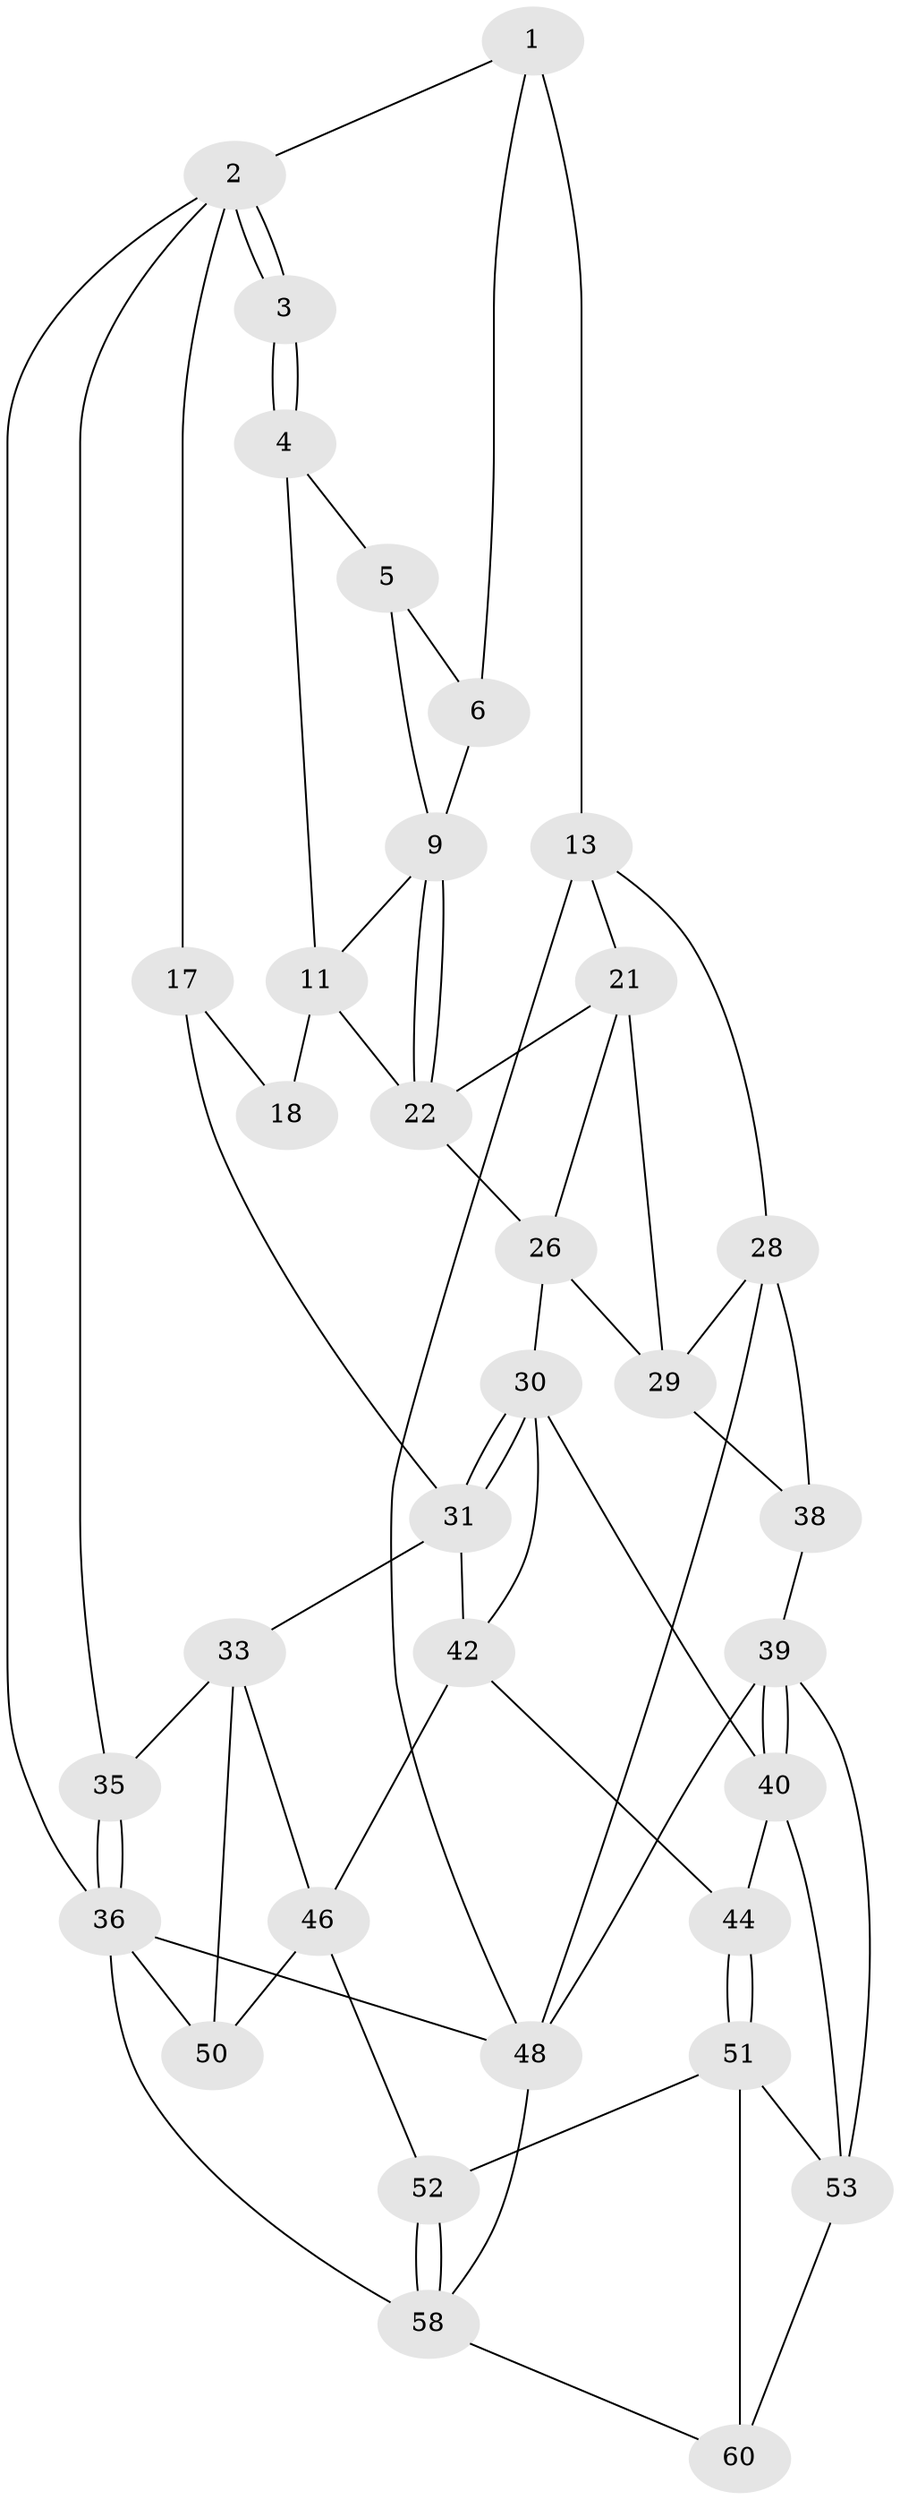 // Generated by graph-tools (version 1.1) at 2025/24/03/03/25 07:24:32]
// undirected, 34 vertices, 70 edges
graph export_dot {
graph [start="1"]
  node [color=gray90,style=filled];
  1 [pos="+0.8283943286255203+0",super="+7"];
  2 [pos="+0+0",super="+16"];
  3 [pos="+0+0",super="+15"];
  4 [pos="+0.3650159432378796+0",super="+12"];
  5 [pos="+0.523247266999157+0"];
  6 [pos="+0.7307145669574395+0",super="+8"];
  9 [pos="+0.6321190477144958+0.2960125799802141",super="+10"];
  11 [pos="+0.4967549951193526+0.31141618685447575",super="+19"];
  13 [pos="+1+0.24377118740063283",super="+14"];
  17 [pos="+0.17398502683336034+0.3909932682129057",super="+23"];
  18 [pos="+0.2224052178259019+0.2825400990313684",super="+20"];
  21 [pos="+0.8233572905834765+0.4294764042202376",super="+25"];
  22 [pos="+0.7077769030345038+0.38454826546194415",super="+24"];
  26 [pos="+0.7874157605218831+0.6877857852860926",super="+27"];
  28 [pos="+1+0.6002281739372872",super="+47"];
  29 [pos="+1+0.5815531700205135",super="+37"];
  30 [pos="+0.6336619865517327+0.6174591000749408",super="+41"];
  31 [pos="+0.3472063630110227+0.5331526923280253",super="+32"];
  33 [pos="+0.29781088774953807+0.6373229318846203",super="+34"];
  35 [pos="+0+0.7634148767065758"];
  36 [pos="+0+1",super="+57"];
  38 [pos="+0.8085103099407457+0.7673028071693516"];
  39 [pos="+0.7080088862525252+0.8247887836163289",super="+55"];
  40 [pos="+0.6401908005795072+0.8134380920303446",super="+43"];
  42 [pos="+0.577989656312039+0.6620144426564775",super="+45"];
  44 [pos="+0.5179107298634138+0.7760800741282047"];
  46 [pos="+0.484512128600337+0.7517104446478432",super="+49"];
  48 [pos="+1+1",super="+61"];
  50 [pos="+0.36453381267431834+0.8564276330832562"];
  51 [pos="+0.5001174972353247+0.8395729248878211",super="+54"];
  52 [pos="+0.4116970384044156+0.8797797608301051"];
  53 [pos="+0.5796093807973702+0.9158490987848639",super="+56"];
  58 [pos="+0.4329233193006327+0.9656634483568988",super="+59"];
  60 [pos="+0.4871653447296635+0.933993244716669"];
  1 -- 2;
  1 -- 13 [weight=2];
  1 -- 6;
  2 -- 3;
  2 -- 3;
  2 -- 36;
  2 -- 17;
  2 -- 35;
  3 -- 4 [weight=2];
  3 -- 4;
  4 -- 5;
  4 -- 11;
  5 -- 6;
  5 -- 9;
  6 -- 9;
  9 -- 22;
  9 -- 22;
  9 -- 11;
  11 -- 18;
  11 -- 22;
  13 -- 21;
  13 -- 48;
  13 -- 28;
  17 -- 18 [weight=2];
  17 -- 31;
  21 -- 22;
  21 -- 26;
  21 -- 29;
  22 -- 26;
  26 -- 30;
  26 -- 29;
  28 -- 29;
  28 -- 48;
  28 -- 38;
  29 -- 38;
  30 -- 31;
  30 -- 31;
  30 -- 40;
  30 -- 42;
  31 -- 33;
  31 -- 42;
  33 -- 46;
  33 -- 50;
  33 -- 35;
  35 -- 36;
  35 -- 36;
  36 -- 48;
  36 -- 50;
  36 -- 58;
  38 -- 39;
  39 -- 40;
  39 -- 40;
  39 -- 53;
  39 -- 48;
  40 -- 44;
  40 -- 53;
  42 -- 44;
  42 -- 46;
  44 -- 51;
  44 -- 51;
  46 -- 50;
  46 -- 52;
  48 -- 58;
  51 -- 52;
  51 -- 60;
  51 -- 53;
  52 -- 58;
  52 -- 58;
  53 -- 60;
  58 -- 60;
}
